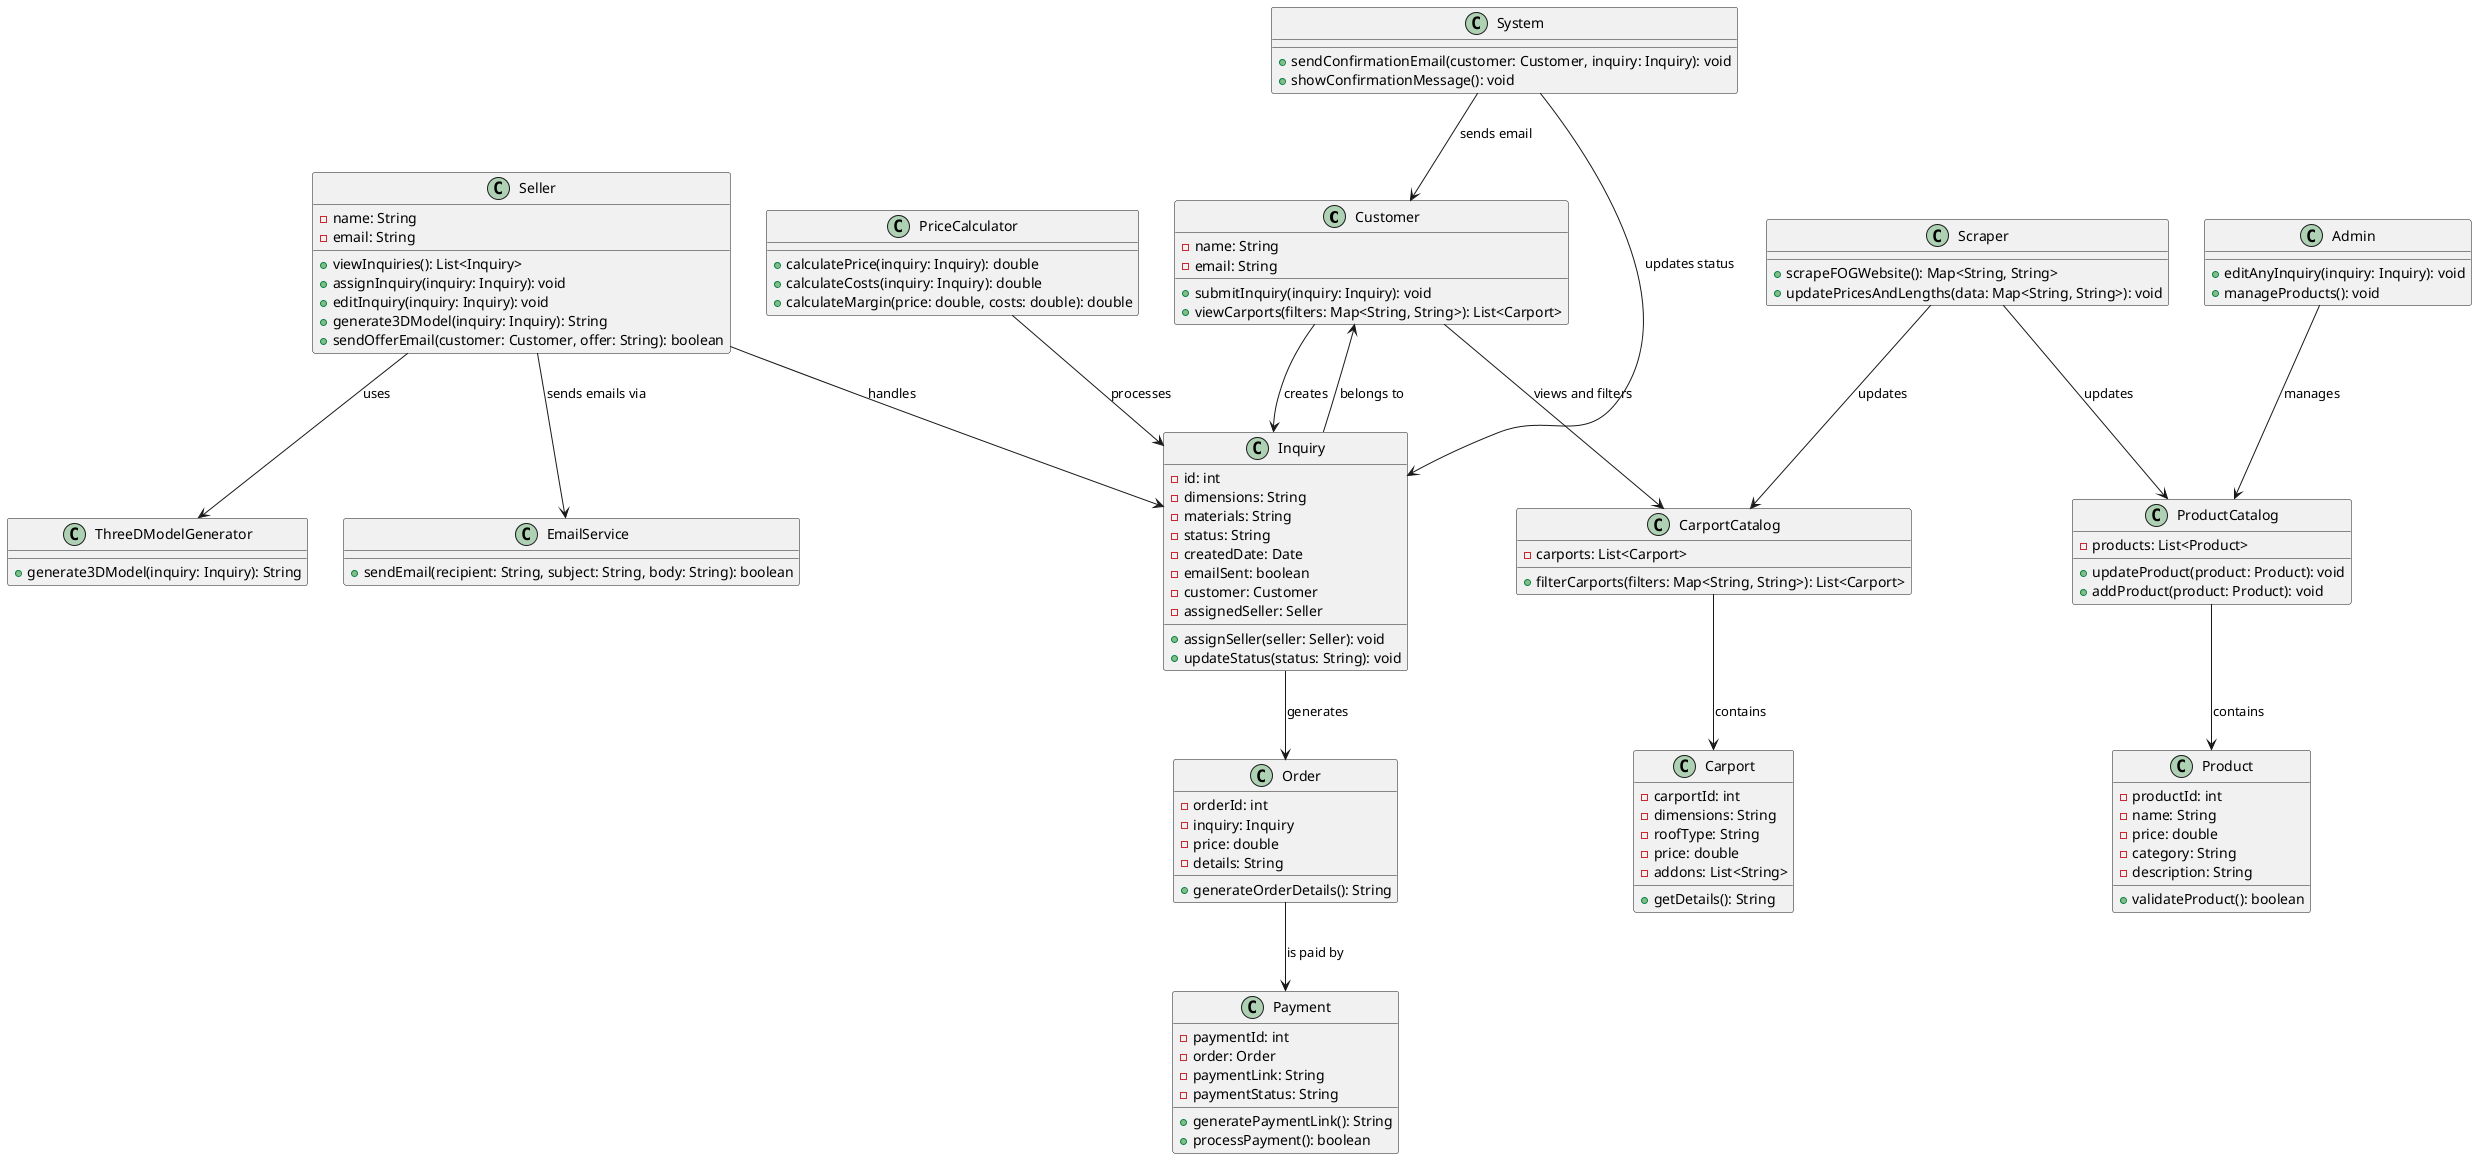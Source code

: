 @startuml
class Customer {
    - name: String
    - email: String
    + submitInquiry(inquiry: Inquiry): void
    + viewCarports(filters: Map<String, String>): List<Carport>
}

class Inquiry {
    - id: int
    - dimensions: String
    - materials: String
    - status: String
    - createdDate: Date
    - emailSent: boolean
    - customer: Customer
    - assignedSeller: Seller
    + assignSeller(seller: Seller): void
    + updateStatus(status: String): void
}

class Order {
    - orderId: int
    - inquiry: Inquiry
    - price: double
    - details: String
    + generateOrderDetails(): String
}

class Payment {
    - paymentId: int
    - order: Order
    - paymentLink: String
    - paymentStatus: String
    + generatePaymentLink(): String
    + processPayment(): boolean
}

class Seller {
    - name: String
    - email: String
    + viewInquiries(): List<Inquiry>
    + assignInquiry(inquiry: Inquiry): void
    + editInquiry(inquiry: Inquiry): void
    + generate3DModel(inquiry: Inquiry): String
    + sendOfferEmail(customer: Customer, offer: String): boolean
}

class Admin {
    + editAnyInquiry(inquiry: Inquiry): void
    + manageProducts(): void
}

class Product {
    - productId: int
    - name: String
    - price: double
    - category: String
    - description: String
    + validateProduct(): boolean
}

class ProductCatalog {
    - products: List<Product>
    + updateProduct(product: Product): void
    + addProduct(product: Product): void
}

class Carport {
    - carportId: int
    - dimensions: String
    - roofType: String
    - price: double
    - addons: List<String>
    + getDetails(): String
}

class CarportCatalog {
    - carports: List<Carport>
    + filterCarports(filters: Map<String, String>): List<Carport>
}

class Scraper {
    + scrapeFOGWebsite(): Map<String, String>
    + updatePricesAndLengths(data: Map<String, String>): void
}

class PriceCalculator {
    + calculatePrice(inquiry: Inquiry): double
    + calculateCosts(inquiry: Inquiry): double
    + calculateMargin(price: double, costs: double): double
}

class ThreeDModelGenerator {
    + generate3DModel(inquiry: Inquiry): String
}

class EmailService {
    + sendEmail(recipient: String, subject: String, body: String): boolean
}

class System {
    + sendConfirmationEmail(customer: Customer, inquiry: Inquiry): void
    + showConfirmationMessage(): void
}

Customer --> Inquiry : "creates"
Inquiry --> Customer : "belongs to"
Inquiry --> Order : "generates"
Order --> Payment : "is paid by"
Seller --> Inquiry : "handles"
Seller --> ThreeDModelGenerator : "uses"
Seller --> EmailService : "sends emails via"
Admin --> ProductCatalog : "manages"
ProductCatalog --> Product : "contains"
CarportCatalog --> Carport : "contains"
Customer --> CarportCatalog : "views and filters"
Scraper --> ProductCatalog : "updates"
Scraper --> CarportCatalog : "updates"
PriceCalculator --> Inquiry : "processes"
System --> Customer : "sends email"
System --> Inquiry : "updates status"
@enduml

